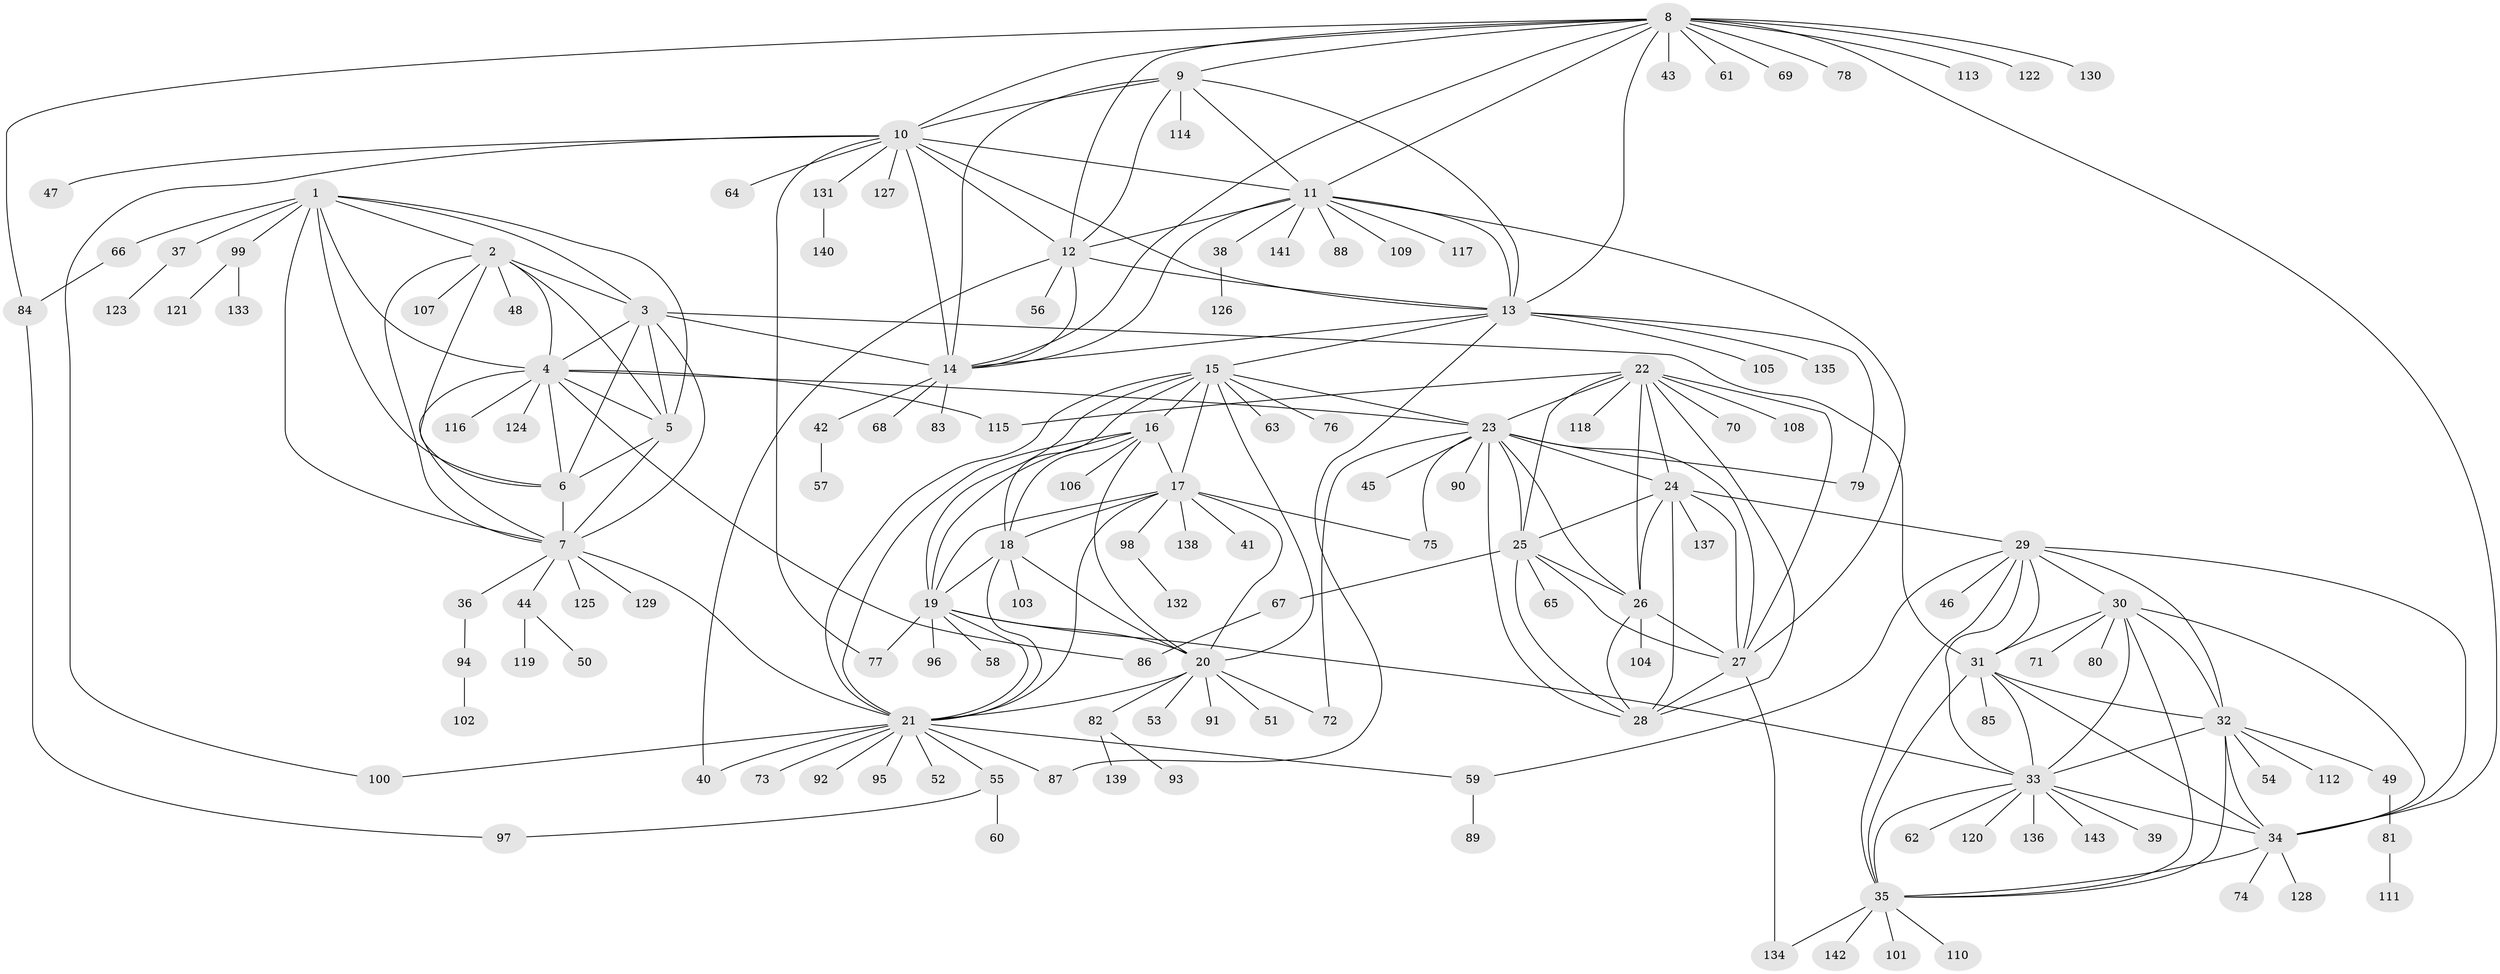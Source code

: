 // coarse degree distribution, {7: 0.045454545454545456, 8: 0.05454545454545454, 4: 0.00909090909090909, 9: 0.02727272727272727, 18: 0.01818181818181818, 5: 0.02727272727272727, 11: 0.01818181818181818, 10: 0.02727272727272727, 6: 0.01818181818181818, 15: 0.00909090909090909, 12: 0.01818181818181818, 2: 0.10909090909090909, 1: 0.5818181818181818, 3: 0.03636363636363636}
// Generated by graph-tools (version 1.1) at 2025/42/03/06/25 10:42:10]
// undirected, 143 vertices, 236 edges
graph export_dot {
graph [start="1"]
  node [color=gray90,style=filled];
  1;
  2;
  3;
  4;
  5;
  6;
  7;
  8;
  9;
  10;
  11;
  12;
  13;
  14;
  15;
  16;
  17;
  18;
  19;
  20;
  21;
  22;
  23;
  24;
  25;
  26;
  27;
  28;
  29;
  30;
  31;
  32;
  33;
  34;
  35;
  36;
  37;
  38;
  39;
  40;
  41;
  42;
  43;
  44;
  45;
  46;
  47;
  48;
  49;
  50;
  51;
  52;
  53;
  54;
  55;
  56;
  57;
  58;
  59;
  60;
  61;
  62;
  63;
  64;
  65;
  66;
  67;
  68;
  69;
  70;
  71;
  72;
  73;
  74;
  75;
  76;
  77;
  78;
  79;
  80;
  81;
  82;
  83;
  84;
  85;
  86;
  87;
  88;
  89;
  90;
  91;
  92;
  93;
  94;
  95;
  96;
  97;
  98;
  99;
  100;
  101;
  102;
  103;
  104;
  105;
  106;
  107;
  108;
  109;
  110;
  111;
  112;
  113;
  114;
  115;
  116;
  117;
  118;
  119;
  120;
  121;
  122;
  123;
  124;
  125;
  126;
  127;
  128;
  129;
  130;
  131;
  132;
  133;
  134;
  135;
  136;
  137;
  138;
  139;
  140;
  141;
  142;
  143;
  1 -- 2;
  1 -- 3;
  1 -- 4;
  1 -- 5;
  1 -- 6;
  1 -- 7;
  1 -- 37;
  1 -- 66;
  1 -- 99;
  2 -- 3;
  2 -- 4;
  2 -- 5;
  2 -- 6;
  2 -- 7;
  2 -- 48;
  2 -- 107;
  3 -- 4;
  3 -- 5;
  3 -- 6;
  3 -- 7;
  3 -- 14;
  3 -- 31;
  4 -- 5;
  4 -- 6;
  4 -- 7;
  4 -- 23;
  4 -- 86;
  4 -- 115;
  4 -- 116;
  4 -- 124;
  5 -- 6;
  5 -- 7;
  6 -- 7;
  7 -- 21;
  7 -- 36;
  7 -- 44;
  7 -- 125;
  7 -- 129;
  8 -- 9;
  8 -- 10;
  8 -- 11;
  8 -- 12;
  8 -- 13;
  8 -- 14;
  8 -- 34;
  8 -- 43;
  8 -- 61;
  8 -- 69;
  8 -- 78;
  8 -- 84;
  8 -- 113;
  8 -- 122;
  8 -- 130;
  9 -- 10;
  9 -- 11;
  9 -- 12;
  9 -- 13;
  9 -- 14;
  9 -- 114;
  10 -- 11;
  10 -- 12;
  10 -- 13;
  10 -- 14;
  10 -- 47;
  10 -- 64;
  10 -- 77;
  10 -- 100;
  10 -- 127;
  10 -- 131;
  11 -- 12;
  11 -- 13;
  11 -- 14;
  11 -- 27;
  11 -- 38;
  11 -- 88;
  11 -- 109;
  11 -- 117;
  11 -- 141;
  12 -- 13;
  12 -- 14;
  12 -- 40;
  12 -- 56;
  13 -- 14;
  13 -- 15;
  13 -- 79;
  13 -- 87;
  13 -- 105;
  13 -- 135;
  14 -- 42;
  14 -- 68;
  14 -- 83;
  15 -- 16;
  15 -- 17;
  15 -- 18;
  15 -- 19;
  15 -- 20;
  15 -- 21;
  15 -- 23;
  15 -- 63;
  15 -- 76;
  16 -- 17;
  16 -- 18;
  16 -- 19;
  16 -- 20;
  16 -- 21;
  16 -- 106;
  17 -- 18;
  17 -- 19;
  17 -- 20;
  17 -- 21;
  17 -- 41;
  17 -- 75;
  17 -- 98;
  17 -- 138;
  18 -- 19;
  18 -- 20;
  18 -- 21;
  18 -- 103;
  19 -- 20;
  19 -- 21;
  19 -- 33;
  19 -- 58;
  19 -- 77;
  19 -- 96;
  20 -- 21;
  20 -- 51;
  20 -- 53;
  20 -- 72;
  20 -- 82;
  20 -- 91;
  21 -- 40;
  21 -- 52;
  21 -- 55;
  21 -- 59;
  21 -- 73;
  21 -- 87;
  21 -- 92;
  21 -- 95;
  21 -- 100;
  22 -- 23;
  22 -- 24;
  22 -- 25;
  22 -- 26;
  22 -- 27;
  22 -- 28;
  22 -- 70;
  22 -- 108;
  22 -- 115;
  22 -- 118;
  23 -- 24;
  23 -- 25;
  23 -- 26;
  23 -- 27;
  23 -- 28;
  23 -- 45;
  23 -- 72;
  23 -- 75;
  23 -- 79;
  23 -- 90;
  24 -- 25;
  24 -- 26;
  24 -- 27;
  24 -- 28;
  24 -- 29;
  24 -- 137;
  25 -- 26;
  25 -- 27;
  25 -- 28;
  25 -- 65;
  25 -- 67;
  26 -- 27;
  26 -- 28;
  26 -- 104;
  27 -- 28;
  27 -- 134;
  29 -- 30;
  29 -- 31;
  29 -- 32;
  29 -- 33;
  29 -- 34;
  29 -- 35;
  29 -- 46;
  29 -- 59;
  30 -- 31;
  30 -- 32;
  30 -- 33;
  30 -- 34;
  30 -- 35;
  30 -- 71;
  30 -- 80;
  31 -- 32;
  31 -- 33;
  31 -- 34;
  31 -- 35;
  31 -- 85;
  32 -- 33;
  32 -- 34;
  32 -- 35;
  32 -- 49;
  32 -- 54;
  32 -- 112;
  33 -- 34;
  33 -- 35;
  33 -- 39;
  33 -- 62;
  33 -- 120;
  33 -- 136;
  33 -- 143;
  34 -- 35;
  34 -- 74;
  34 -- 128;
  35 -- 101;
  35 -- 110;
  35 -- 134;
  35 -- 142;
  36 -- 94;
  37 -- 123;
  38 -- 126;
  42 -- 57;
  44 -- 50;
  44 -- 119;
  49 -- 81;
  55 -- 60;
  55 -- 97;
  59 -- 89;
  66 -- 84;
  67 -- 86;
  81 -- 111;
  82 -- 93;
  82 -- 139;
  84 -- 97;
  94 -- 102;
  98 -- 132;
  99 -- 121;
  99 -- 133;
  131 -- 140;
}
